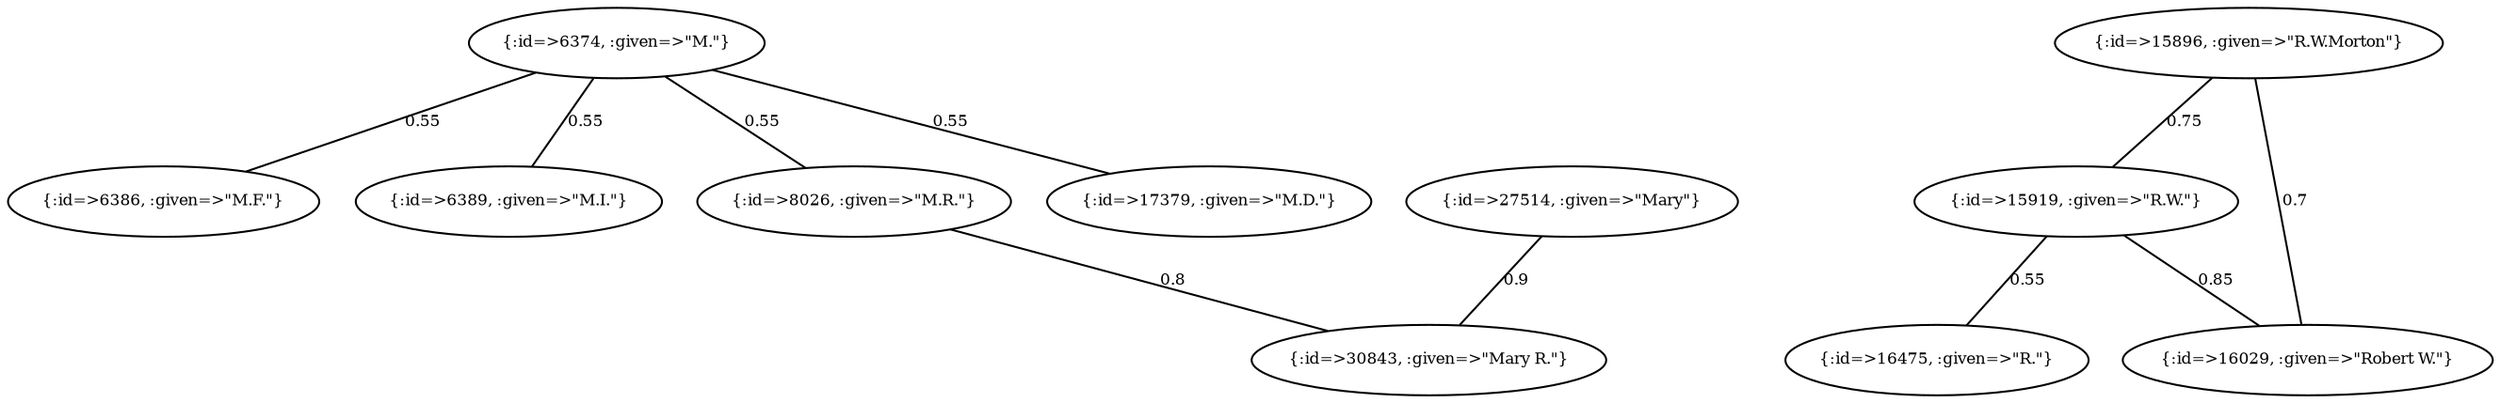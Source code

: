 graph Collector__WeightedGraph {
    "{:id=>6374, :given=>\"M.\"}" [
        fontsize = 8,
        label = "{:id=>6374, :given=>\"M.\"}"
    ]

    "{:id=>6386, :given=>\"M.F.\"}" [
        fontsize = 8,
        label = "{:id=>6386, :given=>\"M.F.\"}"
    ]

    "{:id=>6389, :given=>\"M.I.\"}" [
        fontsize = 8,
        label = "{:id=>6389, :given=>\"M.I.\"}"
    ]

    "{:id=>8026, :given=>\"M.R.\"}" [
        fontsize = 8,
        label = "{:id=>8026, :given=>\"M.R.\"}"
    ]

    "{:id=>15896, :given=>\"R.W.Morton\"}" [
        fontsize = 8,
        label = "{:id=>15896, :given=>\"R.W.Morton\"}"
    ]

    "{:id=>15919, :given=>\"R.W.\"}" [
        fontsize = 8,
        label = "{:id=>15919, :given=>\"R.W.\"}"
    ]

    "{:id=>16029, :given=>\"Robert W.\"}" [
        fontsize = 8,
        label = "{:id=>16029, :given=>\"Robert W.\"}"
    ]

    "{:id=>16475, :given=>\"R.\"}" [
        fontsize = 8,
        label = "{:id=>16475, :given=>\"R.\"}"
    ]

    "{:id=>17379, :given=>\"M.D.\"}" [
        fontsize = 8,
        label = "{:id=>17379, :given=>\"M.D.\"}"
    ]

    "{:id=>27514, :given=>\"Mary\"}" [
        fontsize = 8,
        label = "{:id=>27514, :given=>\"Mary\"}"
    ]

    "{:id=>30843, :given=>\"Mary R.\"}" [
        fontsize = 8,
        label = "{:id=>30843, :given=>\"Mary R.\"}"
    ]

    "{:id=>6374, :given=>\"M.\"}" -- "{:id=>6386, :given=>\"M.F.\"}" [
        fontsize = 8,
        label = 0.55
    ]

    "{:id=>6374, :given=>\"M.\"}" -- "{:id=>6389, :given=>\"M.I.\"}" [
        fontsize = 8,
        label = 0.55
    ]

    "{:id=>6374, :given=>\"M.\"}" -- "{:id=>8026, :given=>\"M.R.\"}" [
        fontsize = 8,
        label = 0.55
    ]

    "{:id=>6374, :given=>\"M.\"}" -- "{:id=>17379, :given=>\"M.D.\"}" [
        fontsize = 8,
        label = 0.55
    ]

    "{:id=>8026, :given=>\"M.R.\"}" -- "{:id=>30843, :given=>\"Mary R.\"}" [
        fontsize = 8,
        label = 0.8
    ]

    "{:id=>15896, :given=>\"R.W.Morton\"}" -- "{:id=>15919, :given=>\"R.W.\"}" [
        fontsize = 8,
        label = 0.75
    ]

    "{:id=>15896, :given=>\"R.W.Morton\"}" -- "{:id=>16029, :given=>\"Robert W.\"}" [
        fontsize = 8,
        label = 0.7
    ]

    "{:id=>15919, :given=>\"R.W.\"}" -- "{:id=>16029, :given=>\"Robert W.\"}" [
        fontsize = 8,
        label = 0.85
    ]

    "{:id=>15919, :given=>\"R.W.\"}" -- "{:id=>16475, :given=>\"R.\"}" [
        fontsize = 8,
        label = 0.55
    ]

    "{:id=>27514, :given=>\"Mary\"}" -- "{:id=>30843, :given=>\"Mary R.\"}" [
        fontsize = 8,
        label = 0.9
    ]
}
